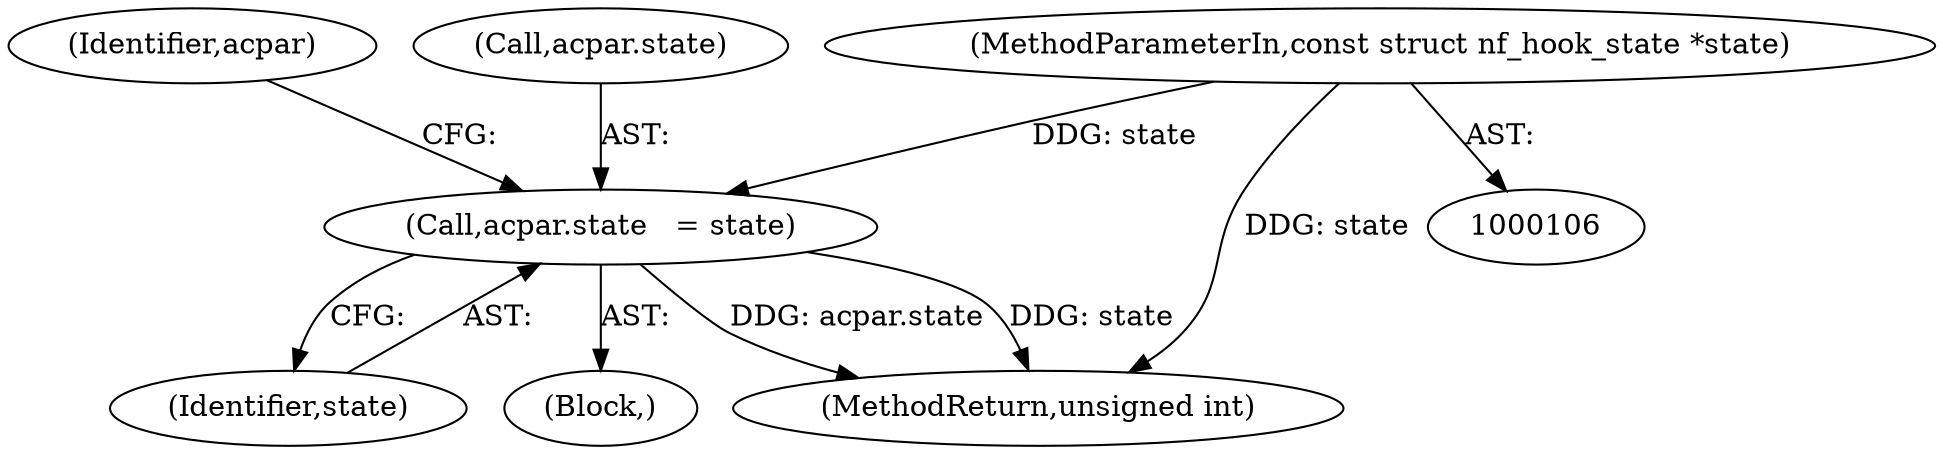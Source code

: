 digraph "0_linux_57ebd808a97d7c5b1e1afb937c2db22beba3c1f8@pointer" {
"1000208" [label="(Call,acpar.state   = state)"];
"1000108" [label="(MethodParameterIn,const struct nf_hook_state *state)"];
"1000208" [label="(Call,acpar.state   = state)"];
"1000212" [label="(Identifier,state)"];
"1000110" [label="(Block,)"];
"1000215" [label="(Identifier,acpar)"];
"1000418" [label="(MethodReturn,unsigned int)"];
"1000209" [label="(Call,acpar.state)"];
"1000108" [label="(MethodParameterIn,const struct nf_hook_state *state)"];
"1000208" -> "1000110"  [label="AST: "];
"1000208" -> "1000212"  [label="CFG: "];
"1000209" -> "1000208"  [label="AST: "];
"1000212" -> "1000208"  [label="AST: "];
"1000215" -> "1000208"  [label="CFG: "];
"1000208" -> "1000418"  [label="DDG: acpar.state"];
"1000208" -> "1000418"  [label="DDG: state"];
"1000108" -> "1000208"  [label="DDG: state"];
"1000108" -> "1000106"  [label="AST: "];
"1000108" -> "1000418"  [label="DDG: state"];
}
